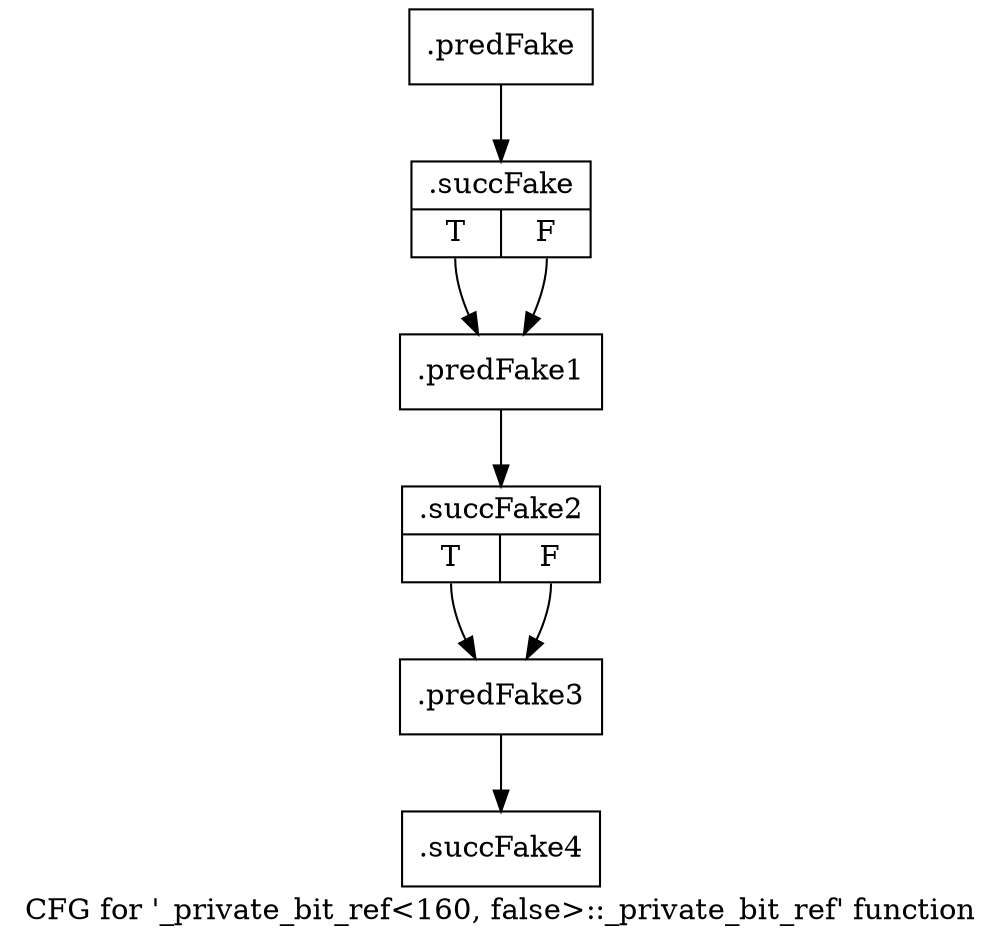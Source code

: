 digraph "CFG for '_private_bit_ref\<160, false\>::_private_bit_ref' function" {
	label="CFG for '_private_bit_ref\<160, false\>::_private_bit_ref' function";

	Node0x5d21410 [shape=record,filename="",linenumber="",label="{.predFake}"];
	Node0x5d21410 -> Node0x6169b60[ callList="" memoryops="" filename="/mnt/xilinx/Vitis_HLS/2021.2/include/etc/ap_private.h" execusionnum="0"];
	Node0x6169b60 [shape=record,filename="/mnt/xilinx/Vitis_HLS/2021.2/include/etc/ap_private.h",linenumber="6805",label="{.succFake|{<s0>T|<s1>F}}"];
	Node0x6169b60:s0 -> Node0x5d21500[ callList="" memoryops="" filename="/mnt/xilinx/Vitis_HLS/2021.2/include/etc/ap_private.h" execusionnum="0"];
	Node0x6169b60:s1 -> Node0x5d21500;
	Node0x5d21500 [shape=record,filename="/mnt/xilinx/Vitis_HLS/2021.2/include/etc/ap_private.h",linenumber="6805",label="{.predFake1}"];
	Node0x5d21500 -> Node0x616b250[ callList="" memoryops="" filename="/mnt/xilinx/Vitis_HLS/2021.2/include/etc/ap_private.h" execusionnum="0"];
	Node0x616b250 [shape=record,filename="/mnt/xilinx/Vitis_HLS/2021.2/include/etc/ap_private.h",linenumber="6807",label="{.succFake2|{<s0>T|<s1>F}}"];
	Node0x616b250:s0 -> Node0x5d21640[ callList="" memoryops="" filename="/mnt/xilinx/Vitis_HLS/2021.2/include/etc/ap_private.h" execusionnum="0"];
	Node0x616b250:s1 -> Node0x5d21640;
	Node0x5d21640 [shape=record,filename="/mnt/xilinx/Vitis_HLS/2021.2/include/etc/ap_private.h",linenumber="6807",label="{.predFake3}"];
	Node0x5d21640 -> Node0x6168cf0[ callList="" memoryops="" filename="/mnt/xilinx/Vitis_HLS/2021.2/include/etc/ap_private.h" execusionnum="0"];
	Node0x6168cf0 [shape=record,filename="/mnt/xilinx/Vitis_HLS/2021.2/include/etc/ap_private.h",linenumber="6809",label="{.succFake4}"];
}
